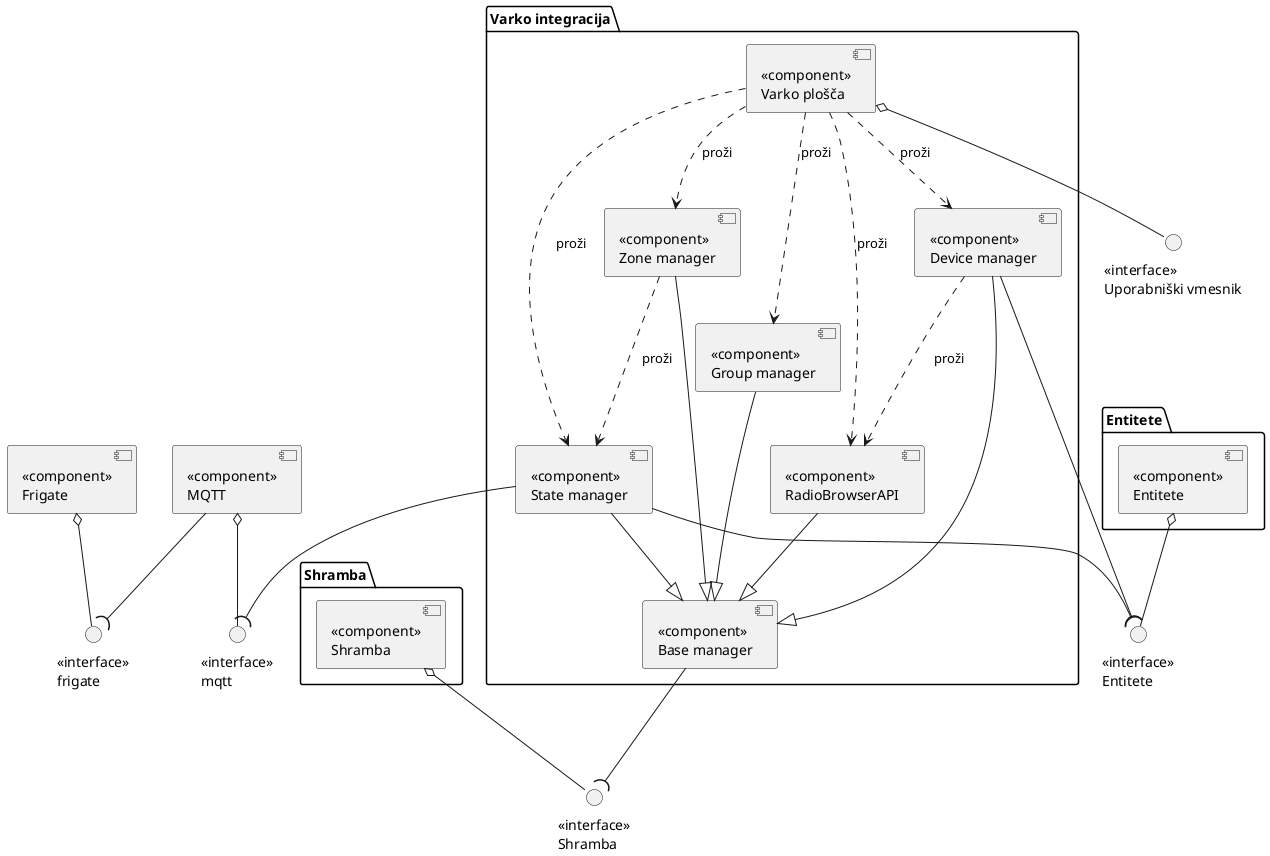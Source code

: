 @startuml
package "Varko integracija" {
    component "<<component>>\nBase manager" as baseManager
    component "<<component>>\nDevice manager" as deviceManager
    component "<<component>>\nGroup manager" as groupManager
    component "<<component>>\nState manager" as stateManager
    component "<<component>>\nZone manager" as zonesManager
    component "<<component>>\nVarko plošča" as varkoDashboard
    component "<<component>>\nRadioBrowserAPI" as radioBrowserAPI
    deviceManager --|> baseManager
    groupManager --|> baseManager
    stateManager --|> baseManager
    zonesManager --|> baseManager
    radioBrowserAPI --|> baseManager
}

package "Shramba" {
    component "<<component>>\nShramba" as store
}
package "Entitete" {
    component "<<component>>\nEntitete" as entities
}

component "<<component>>\nFrigate" as frigate
component "<<component>>\nMQTT" as mqtt

varkoDashboard ..> deviceManager : proži
varkoDashboard ..> groupManager : proži
varkoDashboard ..> zonesManager : proži
varkoDashboard ..> stateManager : proži
varkoDashboard ..> radioBrowserAPI : proži
deviceManager ..> radioBrowserAPI: proži

zonesManager ..> stateManager : proži

interface "<<interface>>\nUporabniški vmesnik" as uporabniskiVmesnik
interface "<<interface>>\nShramba" as storeInterface
interface "<<interface>>\nmqtt" as mqttInterface
interface "<<interface>>\nfrigate" as frigateInterface
interface "<<interface>>\nEntitete" as entitiesInterface

varkoDashboard o-- uporabniskiVmesnik
frigate o-- frigateInterface
mqtt --( frigateInterface
mqtt o-- mqttInterface
stateManager --( mqttInterface
store o-- storeInterface
baseManager --( storeInterface
entities o-- entitiesInterface
deviceManager --( entitiesInterface
stateManager --( entitiesInterface

@enduml